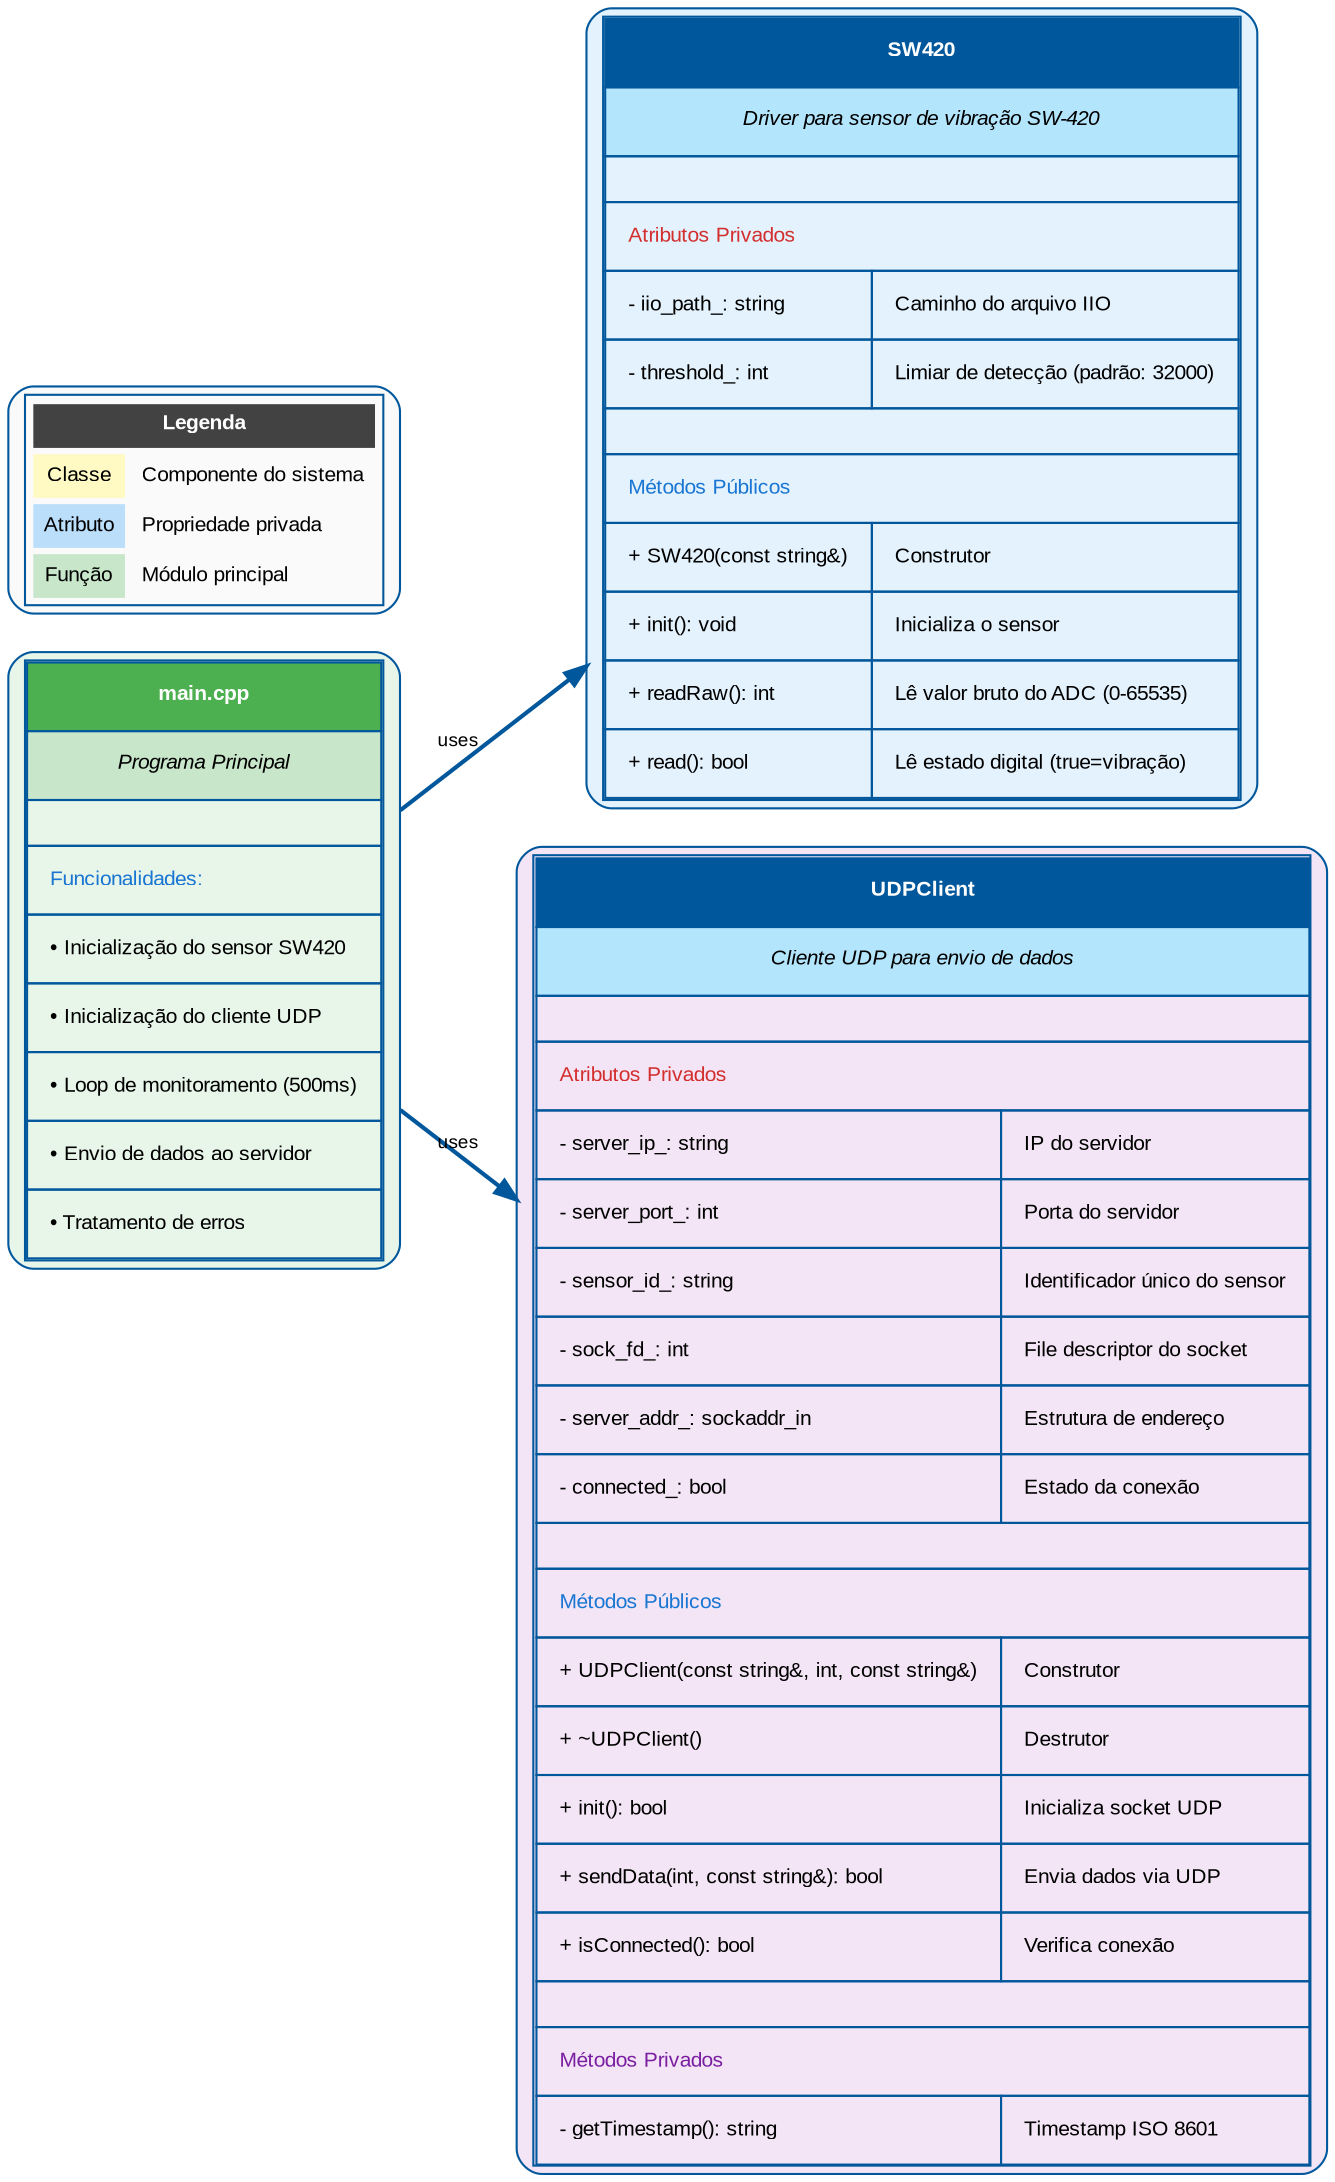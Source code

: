 digraph ClassDiagram {
    rankdir=LR;
    bgcolor="#ffffff";
    node [shape=box, style="rounded,filled", fillcolor="#e1f5ff", color="#01579b", fontname="Arial", fontsize="10"];
    edge [color="#01579b", fontname="Arial", fontsize="9"];

    // SW420 Class
    SW420 [label=<
        <TABLE BORDER="1" CELLBORDER="1" CELLSPACING="0" CELLPADDING="10">
            <TR><TD COLSPAN="2" BGCOLOR="#01579b" PORT="title"><FONT COLOR="white"><B>SW420</B></FONT></TD></TR>
            <TR><TD COLSPAN="2" BGCOLOR="#b3e5fc"><I>Driver para sensor de vibração SW-420</I></TD></TR>
            <TR><TD COLSPAN="2" HEIGHT="2"></TD></TR>
            <TR><TD ALIGN="LEFT" COLSPAN="2"><FONT COLOR="#d32f2f">Atributos Privados</FONT></TD></TR>
            <TR><TD ALIGN="LEFT">- iio_path_: string</TD><TD ALIGN="LEFT">Caminho do arquivo IIO</TD></TR>
            <TR><TD ALIGN="LEFT">- threshold_: int</TD><TD ALIGN="LEFT">Limiar de detecção (padrão: 32000)</TD></TR>
            <TR><TD COLSPAN="2" HEIGHT="2"></TD></TR>
            <TR><TD ALIGN="LEFT" COLSPAN="2"><FONT COLOR="#1976d2">Métodos Públicos</FONT></TD></TR>
            <TR><TD ALIGN="LEFT">+ SW420(const string&amp;)</TD><TD ALIGN="LEFT">Construtor</TD></TR>
            <TR><TD ALIGN="LEFT">+ init(): void</TD><TD ALIGN="LEFT">Inicializa o sensor</TD></TR>
            <TR><TD ALIGN="LEFT">+ readRaw(): int</TD><TD ALIGN="LEFT">Lê valor bruto do ADC (0-65535)</TD></TR>
            <TR><TD ALIGN="LEFT">+ read(): bool</TD><TD ALIGN="LEFT">Lê estado digital (true=vibração)</TD></TR>
        </TABLE>
    >, fillcolor="#e3f2fd"];

    // UDPClient Class
    UDPClient [label=<
        <TABLE BORDER="1" CELLBORDER="1" CELLSPACING="0" CELLPADDING="10">
            <TR><TD COLSPAN="2" BGCOLOR="#01579b" PORT="title"><FONT COLOR="white"><B>UDPClient</B></FONT></TD></TR>
            <TR><TD COLSPAN="2" BGCOLOR="#b3e5fc"><I>Cliente UDP para envio de dados</I></TD></TR>
            <TR><TD COLSPAN="2" HEIGHT="2"></TD></TR>
            <TR><TD ALIGN="LEFT" COLSPAN="2"><FONT COLOR="#d32f2f">Atributos Privados</FONT></TD></TR>
            <TR><TD ALIGN="LEFT">- server_ip_: string</TD><TD ALIGN="LEFT">IP do servidor</TD></TR>
            <TR><TD ALIGN="LEFT">- server_port_: int</TD><TD ALIGN="LEFT">Porta do servidor</TD></TR>
            <TR><TD ALIGN="LEFT">- sensor_id_: string</TD><TD ALIGN="LEFT">Identificador único do sensor</TD></TR>
            <TR><TD ALIGN="LEFT">- sock_fd_: int</TD><TD ALIGN="LEFT">File descriptor do socket</TD></TR>
            <TR><TD ALIGN="LEFT">- server_addr_: sockaddr_in</TD><TD ALIGN="LEFT">Estrutura de endereço</TD></TR>
            <TR><TD ALIGN="LEFT">- connected_: bool</TD><TD ALIGN="LEFT">Estado da conexão</TD></TR>
            <TR><TD COLSPAN="2" HEIGHT="2"></TD></TR>
            <TR><TD ALIGN="LEFT" COLSPAN="2"><FONT COLOR="#1976d2">Métodos Públicos</FONT></TD></TR>
            <TR><TD ALIGN="LEFT">+ UDPClient(const string&amp;, int, const string&amp;)</TD><TD ALIGN="LEFT">Construtor</TD></TR>
            <TR><TD ALIGN="LEFT">+ ~UDPClient()</TD><TD ALIGN="LEFT">Destrutor</TD></TR>
            <TR><TD ALIGN="LEFT">+ init(): bool</TD><TD ALIGN="LEFT">Inicializa socket UDP</TD></TR>
            <TR><TD ALIGN="LEFT">+ sendData(int, const string&amp;): bool</TD><TD ALIGN="LEFT">Envia dados via UDP</TD></TR>
            <TR><TD ALIGN="LEFT">+ isConnected(): bool</TD><TD ALIGN="LEFT">Verifica conexão</TD></TR>
            <TR><TD COLSPAN="2" HEIGHT="2"></TD></TR>
            <TR><TD ALIGN="LEFT" COLSPAN="2"><FONT COLOR="#7b1fa2">Métodos Privados</FONT></TD></TR>
            <TR><TD ALIGN="LEFT">- getTimestamp(): string</TD><TD ALIGN="LEFT">Timestamp ISO 8601</TD></TR>
        </TABLE>
    >, fillcolor="#f3e5f5"];

    // Main Application
    MainApp [label=<
        <TABLE BORDER="1" CELLBORDER="1" CELLSPACING="0" CELLPADDING="10">
            <TR><TD BGCOLOR="#4caf50" PORT="title"><FONT COLOR="white"><B>main.cpp</B></FONT></TD></TR>
            <TR><TD BGCOLOR="#c8e6c9"><I>Programa Principal</I></TD></TR>
            <TR><TD HEIGHT="2"></TD></TR>
            <TR><TD ALIGN="LEFT"><FONT COLOR="#1976d2">Funcionalidades:</FONT></TD></TR>
            <TR><TD ALIGN="LEFT">• Inicialização do sensor SW420</TD></TR>
            <TR><TD ALIGN="LEFT">• Inicialização do cliente UDP</TD></TR>
            <TR><TD ALIGN="LEFT">• Loop de monitoramento (500ms)</TD></TR>
            <TR><TD ALIGN="LEFT">• Envio de dados ao servidor</TD></TR>
            <TR><TD ALIGN="LEFT">• Tratamento de erros</TD></TR>
        </TABLE>
    >, fillcolor="#e8f5e9"];

    // Relationships
    MainApp -> SW420 [label="uses", style="solid", penwidth="2"];
    MainApp -> UDPClient [label="uses", style="solid", penwidth="2"];

    // Legend
    Legend [label=<
        <TABLE BORDER="1" CELLBORDER="0" CELLSPACING="3" CELLPADDING="5">
            <TR><TD COLSPAN="2" BGCOLOR="#424242"><FONT COLOR="white"><B>Legenda</B></FONT></TD></TR>
            <TR><TD BGCOLOR="#fff9c4">Classe</TD><TD ALIGN="LEFT">Componente do sistema</TD></TR>
            <TR><TD BGCOLOR="#bbdefb">Atributo</TD><TD ALIGN="LEFT">Propriedade privada</TD></TR>
            <TR><TD BGCOLOR="#c8e6c9">Função</TD><TD ALIGN="LEFT">Módulo principal</TD></TR>
        </TABLE>
    >, shape="box", fillcolor="#fafafa"];
}
